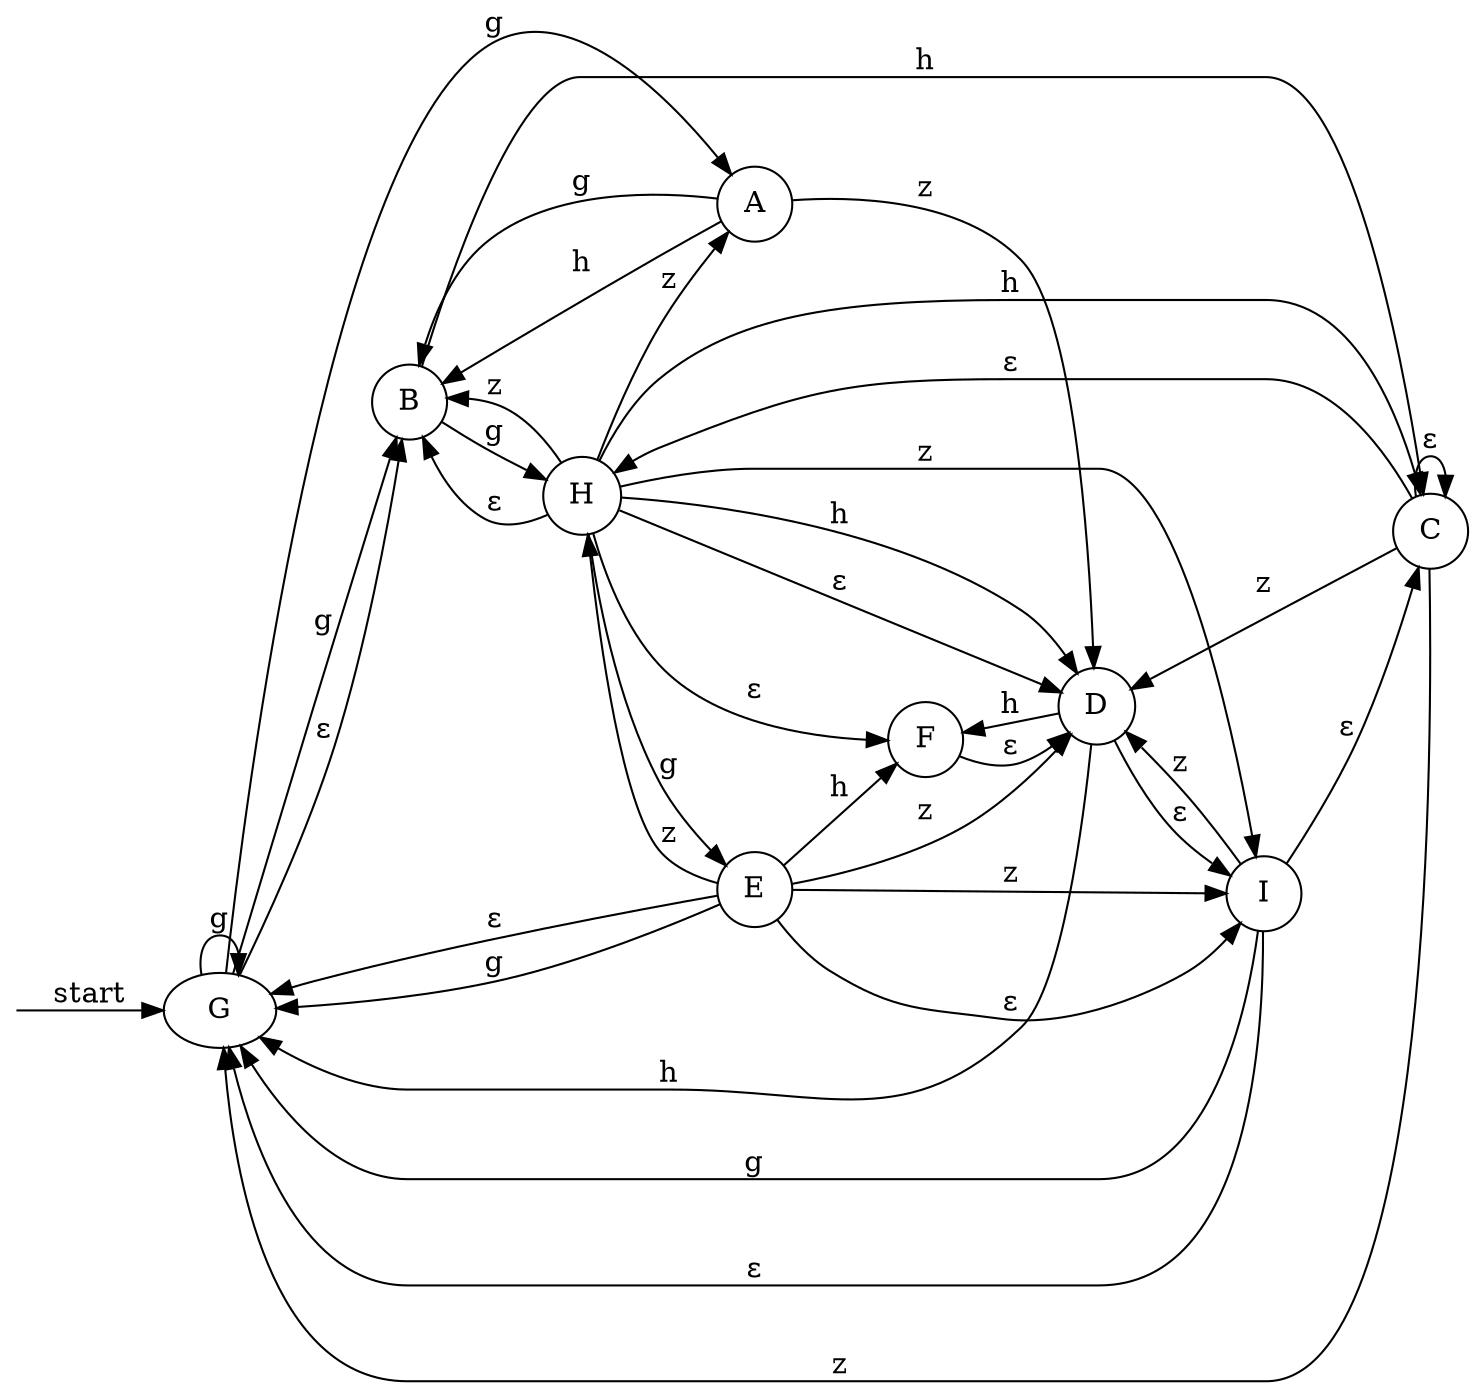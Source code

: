 digraph enfa {
    rankdir = LR;
    __start [style = invis, shape = point];
    __start -> "G" [ label = "start" ];
    node [shape = doublecircle];
    node [shape = circle];
    "E" -> "I" [ label = "&epsilon;" ];
    "E" -> "G" [ label = "&epsilon;" ];
    "H" -> "D" [ label = "h" ];
    "H" -> "C" [ label = "h" ];
    "G" -> "B" [ label = "g" ];
    "G" -> "G" [ label = "g" ];
    "G" -> "A" [ label = "g" ];
    "A" -> "B" [ label = "g" ];
    "I" -> "G" [ label = "g" ];
    "H" -> "E" [ label = "g" ];
    "H" -> "F" [ label = "&epsilon;" ];
    "H" -> "B" [ label = "&epsilon;" ];
    "H" -> "D" [ label = "&epsilon;" ];
    "I" -> "C" [ label = "&epsilon;" ];
    "I" -> "G" [ label = "&epsilon;" ];
    "D" -> "F" [ label = "h" ];
    "D" -> "G" [ label = "h" ];
    "E" -> "I" [ label = "z" ];
    "E" -> "H" [ label = "z" ];
    "E" -> "D" [ label = "z" ];
    "A" -> "B" [ label = "h" ];
    "G" -> "B" [ label = "&epsilon;" ];
    "C" -> "H" [ label = "&epsilon;" ];
    "C" -> "C" [ label = "&epsilon;" ];
    "H" -> "B" [ label = "z" ];
    "H" -> "I" [ label = "z" ];
    "H" -> "A" [ label = "z" ];
    "E" -> "F" [ label = "h" ];
    "A" -> "D" [ label = "z" ];
    "D" -> "I" [ label = "&epsilon;" ];
    "E" -> "G" [ label = "g" ];
    "C" -> "D" [ label = "z" ];
    "C" -> "G" [ label = "z" ];
    "B" -> "C" [ label = "h" ];
    "F" -> "D" [ label = "&epsilon;" ];
    "I" -> "D" [ label = "z" ];
    "B" -> "H" [ label = "g" ];
}
